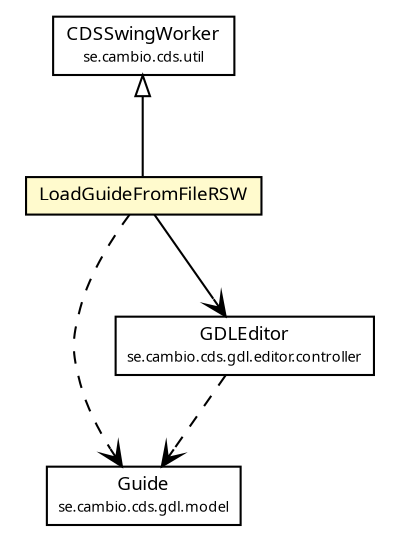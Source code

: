 #!/usr/local/bin/dot
#
# Class diagram 
# Generated by UMLGraph version R5_6 (http://www.umlgraph.org/)
#

digraph G {
	edge [fontname="Trebuchet MS",fontsize=10,labelfontname="Trebuchet MS",labelfontsize=10];
	node [fontname="Trebuchet MS",fontsize=10,shape=plaintext];
	nodesep=0.25;
	ranksep=0.5;
	// se.cambio.cds.util.CDSSwingWorker
	c250120 [label=<<table title="se.cambio.cds.util.CDSSwingWorker" border="0" cellborder="1" cellspacing="0" cellpadding="2" port="p" href="../../../../util/CDSSwingWorker.html">
		<tr><td><table border="0" cellspacing="0" cellpadding="1">
<tr><td align="center" balign="center"><font face="Trebuchet MS"> CDSSwingWorker </font></td></tr>
<tr><td align="center" balign="center"><font face="Trebuchet MS" point-size="7.0"> se.cambio.cds.util </font></td></tr>
		</table></td></tr>
		</table>>, URL="../../../../util/CDSSwingWorker.html", fontname="Trebuchet MS", fontcolor="black", fontsize=9.0];
	// se.cambio.cds.gdl.model.Guide
	c250165 [label=<<table title="se.cambio.cds.gdl.model.Guide" border="0" cellborder="1" cellspacing="0" cellpadding="2" port="p" href="../../../model/Guide.html">
		<tr><td><table border="0" cellspacing="0" cellpadding="1">
<tr><td align="center" balign="center"><font face="Trebuchet MS"> Guide </font></td></tr>
<tr><td align="center" balign="center"><font face="Trebuchet MS" point-size="7.0"> se.cambio.cds.gdl.model </font></td></tr>
		</table></td></tr>
		</table>>, URL="../../../model/Guide.html", fontname="Trebuchet MS", fontcolor="black", fontsize=9.0];
	// se.cambio.cds.gdl.editor.controller.GDLEditor
	c250522 [label=<<table title="se.cambio.cds.gdl.editor.controller.GDLEditor" border="0" cellborder="1" cellspacing="0" cellpadding="2" port="p" href="../GDLEditor.html">
		<tr><td><table border="0" cellspacing="0" cellpadding="1">
<tr><td align="center" balign="center"><font face="Trebuchet MS"> GDLEditor </font></td></tr>
<tr><td align="center" balign="center"><font face="Trebuchet MS" point-size="7.0"> se.cambio.cds.gdl.editor.controller </font></td></tr>
		</table></td></tr>
		</table>>, URL="../GDLEditor.html", fontname="Trebuchet MS", fontcolor="black", fontsize=9.0];
	// se.cambio.cds.gdl.editor.controller.sw.LoadGuideFromFileRSW
	c250529 [label=<<table title="se.cambio.cds.gdl.editor.controller.sw.LoadGuideFromFileRSW" border="0" cellborder="1" cellspacing="0" cellpadding="2" port="p" bgcolor="lemonChiffon" href="./LoadGuideFromFileRSW.html">
		<tr><td><table border="0" cellspacing="0" cellpadding="1">
<tr><td align="center" balign="center"><font face="Trebuchet MS"> LoadGuideFromFileRSW </font></td></tr>
		</table></td></tr>
		</table>>, URL="./LoadGuideFromFileRSW.html", fontname="Trebuchet MS", fontcolor="black", fontsize=9.0];
	//se.cambio.cds.gdl.editor.controller.sw.LoadGuideFromFileRSW extends se.cambio.cds.util.CDSSwingWorker
	c250120:p -> c250529:p [dir=back,arrowtail=empty];
	// se.cambio.cds.gdl.editor.controller.sw.LoadGuideFromFileRSW NAVASSOC se.cambio.cds.gdl.editor.controller.GDLEditor
	c250529:p -> c250522:p [taillabel="", label="", headlabel="", fontname="Trebuchet MS", fontcolor="black", fontsize=10.0, color="black", arrowhead=open];
	// se.cambio.cds.gdl.editor.controller.GDLEditor DEPEND se.cambio.cds.gdl.model.Guide
	c250522:p -> c250165:p [taillabel="", label="", headlabel="", fontname="Trebuchet MS", fontcolor="black", fontsize=10.0, color="black", arrowhead=open, style=dashed];
	// se.cambio.cds.gdl.editor.controller.sw.LoadGuideFromFileRSW DEPEND se.cambio.cds.gdl.model.Guide
	c250529:p -> c250165:p [taillabel="", label="", headlabel="", fontname="Trebuchet MS", fontcolor="black", fontsize=10.0, color="black", arrowhead=open, style=dashed];
}

